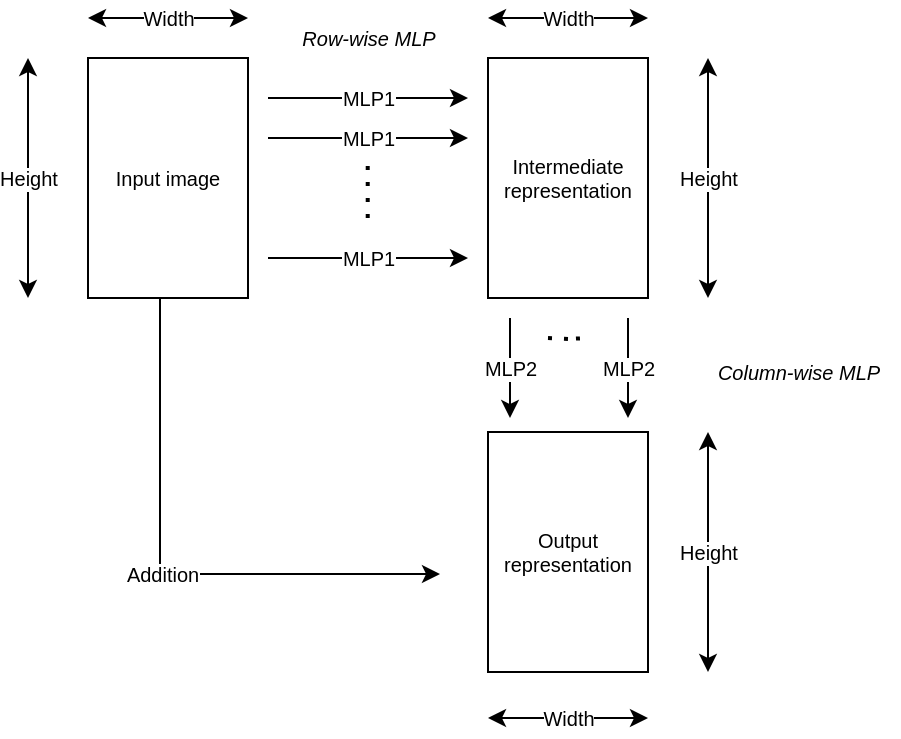 <mxfile version="14.6.10" type="device"><diagram id="wJ5s5c51-pArfKUuff29" name="Page-1"><mxGraphModel dx="725" dy="626" grid="1" gridSize="10" guides="1" tooltips="1" connect="1" arrows="1" fold="1" page="1" pageScale="1" pageWidth="583" pageHeight="413" math="0" shadow="0"><root><mxCell id="0"/><mxCell id="1" parent="0"/><mxCell id="3xJXcUtRJugoShvUYgex-37" value="" style="group" vertex="1" connectable="0" parent="1"><mxGeometry x="74" y="32" width="435" height="350" as="geometry"/></mxCell><mxCell id="3xJXcUtRJugoShvUYgex-3" value="&lt;font style=&quot;font-size: 10px&quot;&gt;Input image&lt;br style=&quot;font-size: 10px;&quot;&gt;&lt;/font&gt;" style="rounded=0;whiteSpace=wrap;html=1;fontSize=10;" vertex="1" parent="3xJXcUtRJugoShvUYgex-37"><mxGeometry x="30" y="20" width="80" height="120" as="geometry"/></mxCell><mxCell id="3xJXcUtRJugoShvUYgex-5" value="&lt;div style=&quot;font-size: 10px&quot;&gt;&lt;font style=&quot;font-size: 10px&quot;&gt;Intermediate&lt;/font&gt;&lt;/div&gt;&lt;div style=&quot;font-size: 10px&quot;&gt;&lt;font style=&quot;font-size: 10px&quot;&gt;representation&lt;br style=&quot;font-size: 10px;&quot;&gt;&lt;/font&gt;&lt;/div&gt;" style="rounded=0;whiteSpace=wrap;html=1;fontSize=10;" vertex="1" parent="3xJXcUtRJugoShvUYgex-37"><mxGeometry x="230" y="20" width="80" height="120" as="geometry"/></mxCell><mxCell id="3xJXcUtRJugoShvUYgex-6" value="" style="endArrow=classic;html=1;rounded=0;edgeStyle=orthogonalEdgeStyle;fontSize=10;" edge="1" parent="3xJXcUtRJugoShvUYgex-37"><mxGeometry relative="1" as="geometry"><mxPoint x="120" y="40" as="sourcePoint"/><mxPoint x="220" y="40" as="targetPoint"/></mxGeometry></mxCell><mxCell id="3xJXcUtRJugoShvUYgex-7" value="MLP1" style="edgeLabel;resizable=0;html=1;align=center;verticalAlign=middle;fontSize=10;" connectable="0" vertex="1" parent="3xJXcUtRJugoShvUYgex-6"><mxGeometry relative="1" as="geometry"/></mxCell><mxCell id="3xJXcUtRJugoShvUYgex-8" value="" style="endArrow=classic;html=1;rounded=0;edgeStyle=orthogonalEdgeStyle;startArrow=classic;startFill=1;fontSize=10;" edge="1" parent="3xJXcUtRJugoShvUYgex-37"><mxGeometry relative="1" as="geometry"><mxPoint x="30" as="sourcePoint"/><mxPoint x="110" as="targetPoint"/></mxGeometry></mxCell><mxCell id="3xJXcUtRJugoShvUYgex-9" value="Width" style="edgeLabel;resizable=0;html=1;align=center;verticalAlign=middle;fontSize=10;" connectable="0" vertex="1" parent="3xJXcUtRJugoShvUYgex-8"><mxGeometry relative="1" as="geometry"/></mxCell><mxCell id="3xJXcUtRJugoShvUYgex-10" value="" style="endArrow=classic;html=1;rounded=0;edgeStyle=orthogonalEdgeStyle;startArrow=classic;startFill=1;fontSize=10;" edge="1" parent="3xJXcUtRJugoShvUYgex-37"><mxGeometry relative="1" as="geometry"><mxPoint y="140" as="sourcePoint"/><mxPoint y="20" as="targetPoint"/></mxGeometry></mxCell><mxCell id="3xJXcUtRJugoShvUYgex-11" value="Height" style="edgeLabel;resizable=0;html=1;align=center;verticalAlign=middle;fontSize=10;" connectable="0" vertex="1" parent="3xJXcUtRJugoShvUYgex-10"><mxGeometry relative="1" as="geometry"/></mxCell><mxCell id="3xJXcUtRJugoShvUYgex-12" value="" style="endArrow=classic;html=1;rounded=0;edgeStyle=orthogonalEdgeStyle;fontSize=10;" edge="1" parent="3xJXcUtRJugoShvUYgex-37"><mxGeometry relative="1" as="geometry"><mxPoint x="120" y="60" as="sourcePoint"/><mxPoint x="220" y="60" as="targetPoint"/></mxGeometry></mxCell><mxCell id="3xJXcUtRJugoShvUYgex-13" value="MLP1" style="edgeLabel;resizable=0;html=1;align=center;verticalAlign=middle;fontSize=10;" connectable="0" vertex="1" parent="3xJXcUtRJugoShvUYgex-12"><mxGeometry relative="1" as="geometry"/></mxCell><mxCell id="3xJXcUtRJugoShvUYgex-14" value="" style="endArrow=classic;html=1;rounded=0;edgeStyle=orthogonalEdgeStyle;fontSize=10;" edge="1" parent="3xJXcUtRJugoShvUYgex-37"><mxGeometry relative="1" as="geometry"><mxPoint x="120" y="120" as="sourcePoint"/><mxPoint x="220" y="120" as="targetPoint"/></mxGeometry></mxCell><mxCell id="3xJXcUtRJugoShvUYgex-15" value="MLP1" style="edgeLabel;resizable=0;html=1;align=center;verticalAlign=middle;fontSize=10;" connectable="0" vertex="1" parent="3xJXcUtRJugoShvUYgex-14"><mxGeometry relative="1" as="geometry"/></mxCell><mxCell id="3xJXcUtRJugoShvUYgex-16" value="&lt;font style=&quot;font-size: 10px&quot;&gt;&lt;i style=&quot;font-size: 10px;&quot;&gt;Row-wise MLP&lt;/i&gt;&lt;/font&gt;" style="text;html=1;align=center;verticalAlign=middle;resizable=0;points=[];autosize=1;strokeColor=none;fontSize=10;" vertex="1" parent="3xJXcUtRJugoShvUYgex-37"><mxGeometry x="130" width="80" height="20" as="geometry"/></mxCell><mxCell id="3xJXcUtRJugoShvUYgex-17" value="" style="endArrow=classic;html=1;rounded=0;edgeStyle=orthogonalEdgeStyle;startArrow=classic;startFill=1;fontSize=10;" edge="1" parent="3xJXcUtRJugoShvUYgex-37"><mxGeometry relative="1" as="geometry"><mxPoint x="340" y="140" as="sourcePoint"/><mxPoint x="340" y="20" as="targetPoint"/></mxGeometry></mxCell><mxCell id="3xJXcUtRJugoShvUYgex-18" value="Height" style="edgeLabel;resizable=0;html=1;align=center;verticalAlign=middle;fontSize=10;" connectable="0" vertex="1" parent="3xJXcUtRJugoShvUYgex-17"><mxGeometry relative="1" as="geometry"/></mxCell><mxCell id="3xJXcUtRJugoShvUYgex-19" value="" style="endArrow=classic;html=1;rounded=0;edgeStyle=orthogonalEdgeStyle;startArrow=classic;startFill=1;fontSize=10;" edge="1" parent="3xJXcUtRJugoShvUYgex-37"><mxGeometry relative="1" as="geometry"><mxPoint x="230" as="sourcePoint"/><mxPoint x="310" as="targetPoint"/></mxGeometry></mxCell><mxCell id="3xJXcUtRJugoShvUYgex-20" value="Width" style="edgeLabel;resizable=0;html=1;align=center;verticalAlign=middle;fontSize=10;" connectable="0" vertex="1" parent="3xJXcUtRJugoShvUYgex-19"><mxGeometry relative="1" as="geometry"/></mxCell><mxCell id="3xJXcUtRJugoShvUYgex-21" value="&lt;font style=&quot;font-size: 10px&quot;&gt;Output representation&lt;/font&gt;" style="rounded=0;whiteSpace=wrap;html=1;fontSize=10;" vertex="1" parent="3xJXcUtRJugoShvUYgex-37"><mxGeometry x="230" y="207" width="80" height="120" as="geometry"/></mxCell><mxCell id="3xJXcUtRJugoShvUYgex-22" value="" style="endArrow=classic;html=1;rounded=0;edgeStyle=orthogonalEdgeStyle;startArrow=classic;startFill=1;fontSize=10;" edge="1" parent="3xJXcUtRJugoShvUYgex-37"><mxGeometry relative="1" as="geometry"><mxPoint x="340" y="327" as="sourcePoint"/><mxPoint x="340" y="207" as="targetPoint"/></mxGeometry></mxCell><mxCell id="3xJXcUtRJugoShvUYgex-23" value="Height" style="edgeLabel;resizable=0;html=1;align=center;verticalAlign=middle;fontSize=10;" connectable="0" vertex="1" parent="3xJXcUtRJugoShvUYgex-22"><mxGeometry relative="1" as="geometry"/></mxCell><mxCell id="3xJXcUtRJugoShvUYgex-24" value="" style="endArrow=classic;html=1;rounded=0;edgeStyle=orthogonalEdgeStyle;startArrow=classic;startFill=1;fontSize=10;" edge="1" parent="3xJXcUtRJugoShvUYgex-37"><mxGeometry relative="1" as="geometry"><mxPoint x="230" y="350" as="sourcePoint"/><mxPoint x="310" y="350" as="targetPoint"/></mxGeometry></mxCell><mxCell id="3xJXcUtRJugoShvUYgex-25" value="Width" style="edgeLabel;resizable=0;html=1;align=center;verticalAlign=middle;fontSize=10;" connectable="0" vertex="1" parent="3xJXcUtRJugoShvUYgex-24"><mxGeometry relative="1" as="geometry"/></mxCell><mxCell id="3xJXcUtRJugoShvUYgex-26" value="" style="endArrow=classic;html=1;rounded=0;edgeStyle=orthogonalEdgeStyle;fontSize=10;" edge="1" parent="3xJXcUtRJugoShvUYgex-37"><mxGeometry relative="1" as="geometry"><mxPoint x="241" y="150" as="sourcePoint"/><mxPoint x="241" y="200" as="targetPoint"/></mxGeometry></mxCell><mxCell id="3xJXcUtRJugoShvUYgex-27" value="MLP2" style="edgeLabel;resizable=0;html=1;align=center;verticalAlign=middle;fontSize=10;" connectable="0" vertex="1" parent="3xJXcUtRJugoShvUYgex-26"><mxGeometry relative="1" as="geometry"/></mxCell><mxCell id="3xJXcUtRJugoShvUYgex-30" value="" style="endArrow=classic;html=1;rounded=0;edgeStyle=orthogonalEdgeStyle;fontSize=10;" edge="1" parent="3xJXcUtRJugoShvUYgex-37"><mxGeometry relative="1" as="geometry"><mxPoint x="300" y="150" as="sourcePoint"/><mxPoint x="300" y="200" as="targetPoint"/></mxGeometry></mxCell><mxCell id="3xJXcUtRJugoShvUYgex-31" value="MLP2" style="edgeLabel;resizable=0;html=1;align=center;verticalAlign=middle;fontSize=10;" connectable="0" vertex="1" parent="3xJXcUtRJugoShvUYgex-30"><mxGeometry relative="1" as="geometry"/></mxCell><mxCell id="3xJXcUtRJugoShvUYgex-32" value="&lt;font style=&quot;font-size: 10px&quot;&gt;&lt;i style=&quot;font-size: 10px;&quot;&gt;Column-wise MLP&lt;/i&gt;&lt;/font&gt;" style="text;html=1;align=center;verticalAlign=middle;resizable=0;points=[];autosize=1;strokeColor=none;fontSize=10;" vertex="1" parent="3xJXcUtRJugoShvUYgex-37"><mxGeometry x="335" y="167" width="100" height="20" as="geometry"/></mxCell><mxCell id="3xJXcUtRJugoShvUYgex-35" value="" style="endArrow=none;dashed=1;html=1;dashPattern=1 3;strokeWidth=2;rounded=0;edgeStyle=orthogonalEdgeStyle;fontSize=10;" edge="1" parent="3xJXcUtRJugoShvUYgex-37"><mxGeometry width="50" height="50" relative="1" as="geometry"><mxPoint x="169.86" y="100" as="sourcePoint"/><mxPoint x="169.86" y="70" as="targetPoint"/></mxGeometry></mxCell><mxCell id="3xJXcUtRJugoShvUYgex-36" value="" style="endArrow=none;dashed=1;html=1;dashPattern=1 3;strokeWidth=2;rounded=0;edgeStyle=orthogonalEdgeStyle;fontSize=10;" edge="1" parent="3xJXcUtRJugoShvUYgex-37"><mxGeometry width="50" height="50" relative="1" as="geometry"><mxPoint x="260" y="160" as="sourcePoint"/><mxPoint x="280" y="160" as="targetPoint"/></mxGeometry></mxCell><mxCell id="3xJXcUtRJugoShvUYgex-43" value="Addition" style="endArrow=classic;html=1;rounded=0;edgeStyle=orthogonalEdgeStyle;fontSize=10;fillColor=#262626;" edge="1" parent="3xJXcUtRJugoShvUYgex-37"><mxGeometry width="50" height="50" relative="1" as="geometry"><mxPoint x="66" y="140" as="sourcePoint"/><mxPoint x="206" y="278" as="targetPoint"/><Array as="points"><mxPoint x="66" y="278"/></Array></mxGeometry></mxCell></root></mxGraphModel></diagram></mxfile>